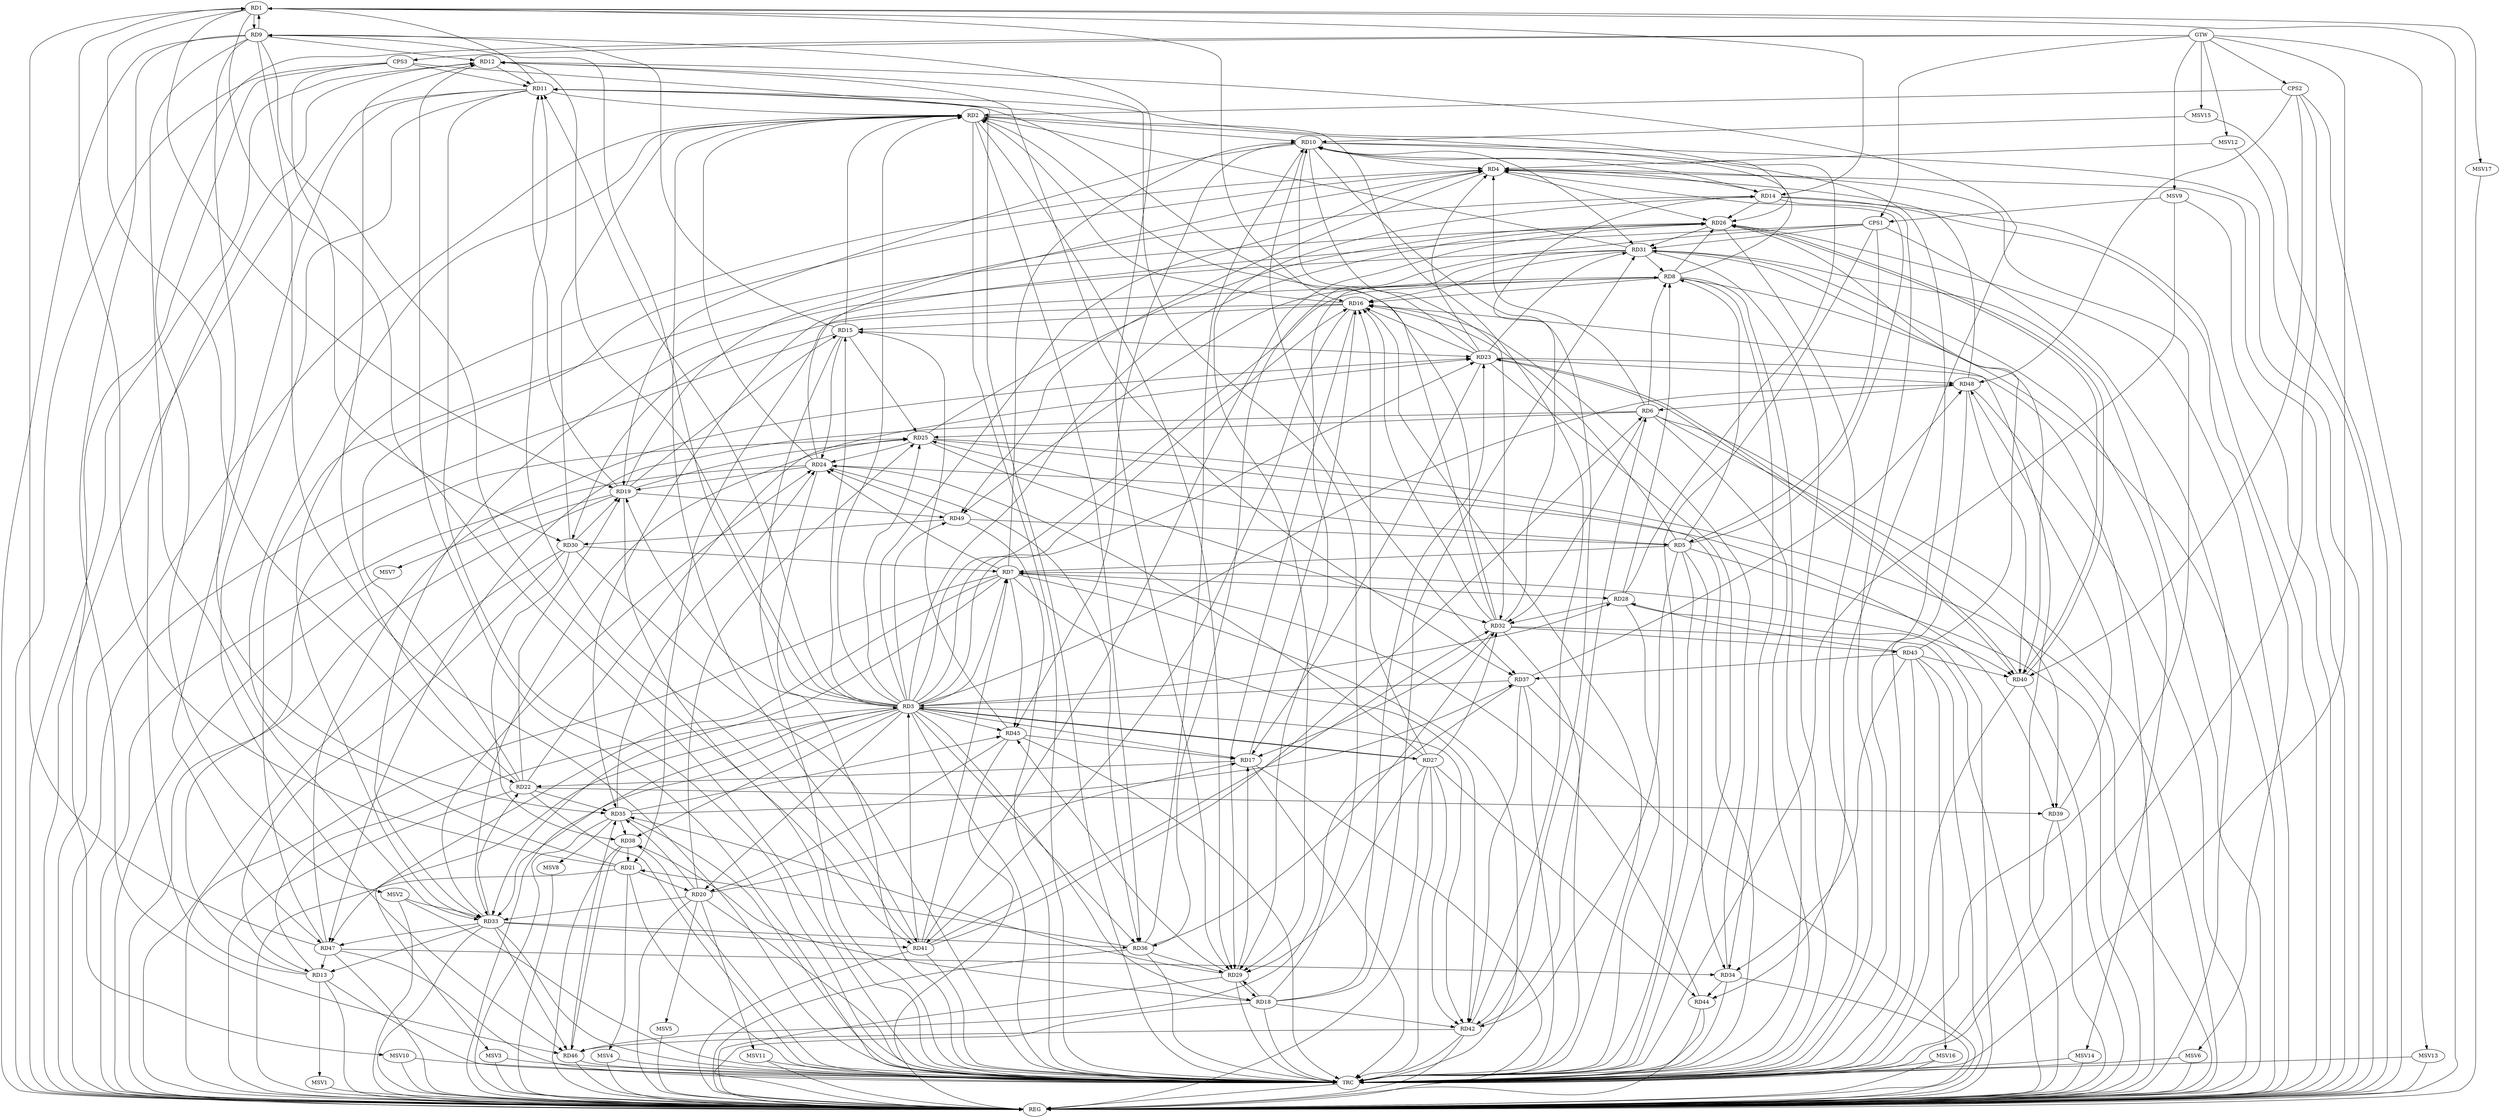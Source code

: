 strict digraph G {
  RD1 [ label="RD1" ];
  RD2 [ label="RD2" ];
  RD3 [ label="RD3" ];
  RD4 [ label="RD4" ];
  RD5 [ label="RD5" ];
  RD6 [ label="RD6" ];
  RD7 [ label="RD7" ];
  RD8 [ label="RD8" ];
  RD9 [ label="RD9" ];
  RD10 [ label="RD10" ];
  RD11 [ label="RD11" ];
  RD12 [ label="RD12" ];
  RD13 [ label="RD13" ];
  RD14 [ label="RD14" ];
  RD15 [ label="RD15" ];
  RD16 [ label="RD16" ];
  RD17 [ label="RD17" ];
  RD18 [ label="RD18" ];
  RD19 [ label="RD19" ];
  RD20 [ label="RD20" ];
  RD21 [ label="RD21" ];
  RD22 [ label="RD22" ];
  RD23 [ label="RD23" ];
  RD24 [ label="RD24" ];
  RD25 [ label="RD25" ];
  RD26 [ label="RD26" ];
  RD27 [ label="RD27" ];
  RD28 [ label="RD28" ];
  RD29 [ label="RD29" ];
  RD30 [ label="RD30" ];
  RD31 [ label="RD31" ];
  RD32 [ label="RD32" ];
  RD33 [ label="RD33" ];
  RD34 [ label="RD34" ];
  RD35 [ label="RD35" ];
  RD36 [ label="RD36" ];
  RD37 [ label="RD37" ];
  RD38 [ label="RD38" ];
  RD39 [ label="RD39" ];
  RD40 [ label="RD40" ];
  RD41 [ label="RD41" ];
  RD42 [ label="RD42" ];
  RD43 [ label="RD43" ];
  RD44 [ label="RD44" ];
  RD45 [ label="RD45" ];
  RD46 [ label="RD46" ];
  RD47 [ label="RD47" ];
  RD48 [ label="RD48" ];
  RD49 [ label="RD49" ];
  CPS1 [ label="CPS1" ];
  CPS2 [ label="CPS2" ];
  CPS3 [ label="CPS3" ];
  GTW [ label="GTW" ];
  REG [ label="REG" ];
  TRC [ label="TRC" ];
  MSV1 [ label="MSV1" ];
  MSV2 [ label="MSV2" ];
  MSV3 [ label="MSV3" ];
  MSV4 [ label="MSV4" ];
  MSV5 [ label="MSV5" ];
  MSV6 [ label="MSV6" ];
  MSV7 [ label="MSV7" ];
  MSV8 [ label="MSV8" ];
  MSV9 [ label="MSV9" ];
  MSV10 [ label="MSV10" ];
  MSV11 [ label="MSV11" ];
  MSV12 [ label="MSV12" ];
  MSV13 [ label="MSV13" ];
  MSV14 [ label="MSV14" ];
  MSV15 [ label="MSV15" ];
  MSV16 [ label="MSV16" ];
  MSV17 [ label="MSV17" ];
  RD1 -> RD9;
  RD9 -> RD1;
  RD11 -> RD1;
  RD1 -> RD14;
  RD1 -> RD16;
  RD1 -> RD19;
  RD21 -> RD1;
  RD1 -> RD22;
  RD47 -> RD1;
  RD2 -> RD10;
  RD11 -> RD2;
  RD15 -> RD2;
  RD16 -> RD2;
  RD21 -> RD2;
  RD24 -> RD2;
  RD2 -> RD26;
  RD2 -> RD29;
  RD30 -> RD2;
  RD31 -> RD2;
  RD32 -> RD2;
  RD2 -> RD36;
  RD2 -> RD41;
  RD3 -> RD4;
  RD3 -> RD7;
  RD3 -> RD12;
  RD13 -> RD3;
  RD3 -> RD15;
  RD3 -> RD17;
  RD3 -> RD26;
  RD3 -> RD27;
  RD27 -> RD3;
  RD3 -> RD33;
  RD37 -> RD3;
  RD41 -> RD3;
  RD5 -> RD4;
  RD6 -> RD4;
  RD10 -> RD4;
  RD4 -> RD14;
  RD22 -> RD4;
  RD23 -> RD4;
  RD24 -> RD4;
  RD4 -> RD26;
  RD33 -> RD4;
  RD48 -> RD4;
  RD4 -> RD49;
  RD5 -> RD7;
  RD5 -> RD8;
  RD5 -> RD16;
  RD5 -> RD25;
  RD5 -> RD34;
  RD5 -> RD42;
  RD49 -> RD5;
  RD6 -> RD8;
  RD6 -> RD25;
  RD6 -> RD32;
  RD6 -> RD39;
  RD41 -> RD6;
  RD42 -> RD6;
  RD6 -> RD47;
  RD48 -> RD6;
  RD7 -> RD10;
  RD7 -> RD24;
  RD7 -> RD28;
  RD30 -> RD7;
  RD7 -> RD33;
  RD7 -> RD40;
  RD41 -> RD7;
  RD7 -> RD42;
  RD44 -> RD7;
  RD7 -> RD45;
  RD8 -> RD10;
  RD8 -> RD16;
  RD8 -> RD21;
  RD8 -> RD26;
  RD28 -> RD8;
  RD31 -> RD8;
  RD8 -> RD34;
  RD8 -> RD49;
  RD9 -> RD12;
  RD15 -> RD9;
  RD9 -> RD29;
  RD9 -> RD33;
  RD9 -> RD35;
  RD9 -> RD41;
  RD9 -> RD46;
  RD14 -> RD10;
  RD10 -> RD19;
  RD23 -> RD10;
  RD10 -> RD31;
  RD10 -> RD32;
  RD36 -> RD10;
  RD10 -> RD37;
  RD10 -> RD42;
  RD10 -> RD45;
  RD12 -> RD11;
  RD19 -> RD11;
  RD28 -> RD11;
  RD32 -> RD11;
  RD41 -> RD11;
  RD42 -> RD11;
  RD11 -> RD46;
  RD11 -> RD47;
  RD13 -> RD12;
  RD18 -> RD12;
  RD22 -> RD12;
  RD12 -> RD37;
  RD12 -> RD44;
  RD13 -> RD25;
  RD30 -> RD13;
  RD33 -> RD13;
  RD47 -> RD13;
  RD19 -> RD14;
  RD14 -> RD26;
  RD14 -> RD29;
  RD32 -> RD14;
  RD16 -> RD15;
  RD19 -> RD15;
  RD15 -> RD23;
  RD15 -> RD24;
  RD15 -> RD25;
  RD45 -> RD15;
  RD17 -> RD16;
  RD23 -> RD16;
  RD27 -> RD16;
  RD16 -> RD29;
  RD16 -> RD30;
  RD31 -> RD16;
  RD32 -> RD16;
  RD34 -> RD16;
  RD16 -> RD41;
  RD20 -> RD17;
  RD17 -> RD22;
  RD23 -> RD17;
  RD29 -> RD17;
  RD32 -> RD17;
  RD45 -> RD17;
  RD18 -> RD23;
  RD18 -> RD29;
  RD29 -> RD18;
  RD18 -> RD31;
  RD18 -> RD38;
  RD18 -> RD42;
  RD22 -> RD19;
  RD24 -> RD19;
  RD19 -> RD25;
  RD30 -> RD19;
  RD19 -> RD49;
  RD21 -> RD20;
  RD20 -> RD25;
  RD20 -> RD33;
  RD20 -> RD35;
  RD45 -> RD20;
  RD36 -> RD21;
  RD38 -> RD21;
  RD22 -> RD23;
  RD33 -> RD22;
  RD22 -> RD35;
  RD22 -> RD39;
  RD23 -> RD31;
  RD23 -> RD40;
  RD40 -> RD23;
  RD47 -> RD23;
  RD23 -> RD48;
  RD25 -> RD24;
  RD27 -> RD24;
  RD33 -> RD24;
  RD35 -> RD24;
  RD24 -> RD36;
  RD24 -> RD39;
  RD49 -> RD24;
  RD25 -> RD26;
  RD25 -> RD32;
  RD25 -> RD33;
  RD26 -> RD31;
  RD26 -> RD40;
  RD40 -> RD26;
  RD41 -> RD26;
  RD43 -> RD26;
  RD47 -> RD26;
  RD27 -> RD29;
  RD27 -> RD32;
  RD27 -> RD42;
  RD27 -> RD44;
  RD28 -> RD32;
  RD43 -> RD28;
  RD31 -> RD29;
  RD29 -> RD35;
  RD36 -> RD29;
  RD29 -> RD45;
  RD30 -> RD38;
  RD49 -> RD30;
  RD31 -> RD33;
  RD40 -> RD31;
  RD36 -> RD32;
  RD41 -> RD32;
  RD32 -> RD43;
  RD33 -> RD36;
  RD33 -> RD41;
  RD33 -> RD46;
  RD33 -> RD47;
  RD43 -> RD34;
  RD34 -> RD44;
  RD47 -> RD34;
  RD35 -> RD37;
  RD35 -> RD38;
  RD35 -> RD45;
  RD46 -> RD35;
  RD37 -> RD42;
  RD43 -> RD37;
  RD37 -> RD46;
  RD37 -> RD48;
  RD38 -> RD46;
  RD39 -> RD48;
  RD43 -> RD40;
  RD48 -> RD40;
  RD42 -> RD46;
  CPS1 -> RD5;
  CPS1 -> RD36;
  CPS1 -> RD35;
  CPS1 -> RD31;
  CPS2 -> RD2;
  CPS2 -> RD48;
  CPS2 -> RD40;
  CPS3 -> RD11;
  CPS3 -> RD30;
  GTW -> CPS1;
  GTW -> CPS2;
  GTW -> CPS3;
  RD1 -> REG;
  RD2 -> REG;
  RD3 -> REG;
  RD4 -> REG;
  RD5 -> REG;
  RD6 -> REG;
  RD7 -> REG;
  RD8 -> REG;
  RD9 -> REG;
  RD10 -> REG;
  RD11 -> REG;
  RD12 -> REG;
  RD13 -> REG;
  RD14 -> REG;
  RD15 -> REG;
  RD16 -> REG;
  RD17 -> REG;
  RD18 -> REG;
  RD19 -> REG;
  RD20 -> REG;
  RD21 -> REG;
  RD22 -> REG;
  RD23 -> REG;
  RD24 -> REG;
  RD25 -> REG;
  RD26 -> REG;
  RD27 -> REG;
  RD28 -> REG;
  RD29 -> REG;
  RD30 -> REG;
  RD31 -> REG;
  RD32 -> REG;
  RD33 -> REG;
  RD34 -> REG;
  RD35 -> REG;
  RD36 -> REG;
  RD37 -> REG;
  RD38 -> REG;
  RD39 -> REG;
  RD40 -> REG;
  RD41 -> REG;
  RD42 -> REG;
  RD43 -> REG;
  RD44 -> REG;
  RD45 -> REG;
  RD46 -> REG;
  RD47 -> REG;
  RD48 -> REG;
  CPS1 -> REG;
  CPS2 -> REG;
  CPS3 -> REG;
  RD1 -> TRC;
  RD2 -> TRC;
  RD3 -> TRC;
  RD4 -> TRC;
  RD5 -> TRC;
  RD6 -> TRC;
  RD7 -> TRC;
  RD8 -> TRC;
  RD9 -> TRC;
  RD10 -> TRC;
  RD11 -> TRC;
  RD12 -> TRC;
  RD13 -> TRC;
  RD14 -> TRC;
  RD15 -> TRC;
  RD16 -> TRC;
  RD17 -> TRC;
  RD18 -> TRC;
  RD19 -> TRC;
  RD20 -> TRC;
  RD21 -> TRC;
  RD22 -> TRC;
  RD23 -> TRC;
  RD24 -> TRC;
  RD25 -> TRC;
  RD26 -> TRC;
  RD27 -> TRC;
  RD28 -> TRC;
  RD29 -> TRC;
  RD30 -> TRC;
  RD31 -> TRC;
  RD32 -> TRC;
  RD33 -> TRC;
  RD34 -> TRC;
  RD35 -> TRC;
  RD36 -> TRC;
  RD37 -> TRC;
  RD38 -> TRC;
  RD39 -> TRC;
  RD40 -> TRC;
  RD41 -> TRC;
  RD42 -> TRC;
  RD43 -> TRC;
  RD44 -> TRC;
  RD45 -> TRC;
  RD46 -> TRC;
  RD47 -> TRC;
  RD48 -> TRC;
  RD49 -> TRC;
  CPS1 -> TRC;
  CPS2 -> TRC;
  CPS3 -> TRC;
  GTW -> TRC;
  TRC -> REG;
  RD3 -> RD8;
  RD3 -> RD49;
  RD3 -> RD23;
  RD3 -> RD47;
  RD3 -> RD28;
  RD3 -> RD18;
  RD3 -> RD42;
  RD3 -> RD36;
  RD3 -> RD38;
  RD3 -> RD19;
  RD3 -> RD2;
  RD3 -> RD16;
  RD3 -> RD20;
  RD3 -> RD11;
  RD3 -> RD25;
  RD3 -> RD48;
  RD3 -> RD45;
  RD3 -> RD9;
  RD13 -> MSV1;
  MSV1 -> REG;
  MSV2 -> RD33;
  GTW -> MSV2;
  MSV2 -> REG;
  MSV2 -> TRC;
  RD7 -> MSV3;
  MSV3 -> REG;
  MSV3 -> TRC;
  RD21 -> MSV4;
  MSV4 -> REG;
  MSV4 -> TRC;
  RD20 -> MSV5;
  MSV5 -> REG;
  RD14 -> MSV6;
  MSV6 -> REG;
  MSV6 -> TRC;
  RD19 -> MSV7;
  MSV7 -> REG;
  RD35 -> MSV8;
  MSV8 -> REG;
  MSV9 -> CPS1;
  GTW -> MSV9;
  MSV9 -> REG;
  MSV9 -> TRC;
  CPS3 -> MSV10;
  MSV10 -> REG;
  MSV10 -> TRC;
  RD20 -> MSV11;
  MSV11 -> REG;
  MSV11 -> TRC;
  MSV12 -> RD4;
  GTW -> MSV12;
  MSV12 -> REG;
  GTW -> MSV13;
  MSV13 -> REG;
  MSV13 -> TRC;
  RD31 -> MSV14;
  MSV14 -> REG;
  MSV14 -> TRC;
  MSV15 -> RD10;
  GTW -> MSV15;
  MSV15 -> REG;
  RD43 -> MSV16;
  MSV16 -> REG;
  MSV16 -> TRC;
  RD1 -> MSV17;
  MSV17 -> REG;
}
